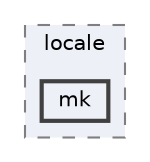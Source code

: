 digraph "C:/Users/LukeMabie/documents/Development/Password_Saver_Using_Django-master/venv/Lib/site-packages/django/conf/locale/mk"
{
 // LATEX_PDF_SIZE
  bgcolor="transparent";
  edge [fontname=Helvetica,fontsize=10,labelfontname=Helvetica,labelfontsize=10];
  node [fontname=Helvetica,fontsize=10,shape=box,height=0.2,width=0.4];
  compound=true
  subgraph clusterdir_6ae4708f427b9ff73e5313b131df1071 {
    graph [ bgcolor="#edf0f7", pencolor="grey50", label="locale", fontname=Helvetica,fontsize=10 style="filled,dashed", URL="dir_6ae4708f427b9ff73e5313b131df1071.html",tooltip=""]
  dir_d4f0ac9a196e645560731df030d6512d [label="mk", fillcolor="#edf0f7", color="grey25", style="filled,bold", URL="dir_d4f0ac9a196e645560731df030d6512d.html",tooltip=""];
  }
}
